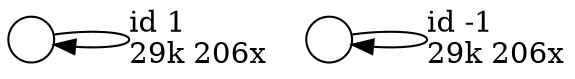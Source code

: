 digraph {
nodesep = 0.5;
node [shape = circle, label = "", height = 0.3];
"0" -> "0" [label = "id 1\l29k 206x", color = "black"] ;
"1" -> "1" [label = "id -1\l29k 206x", color = "black"] ;
}
